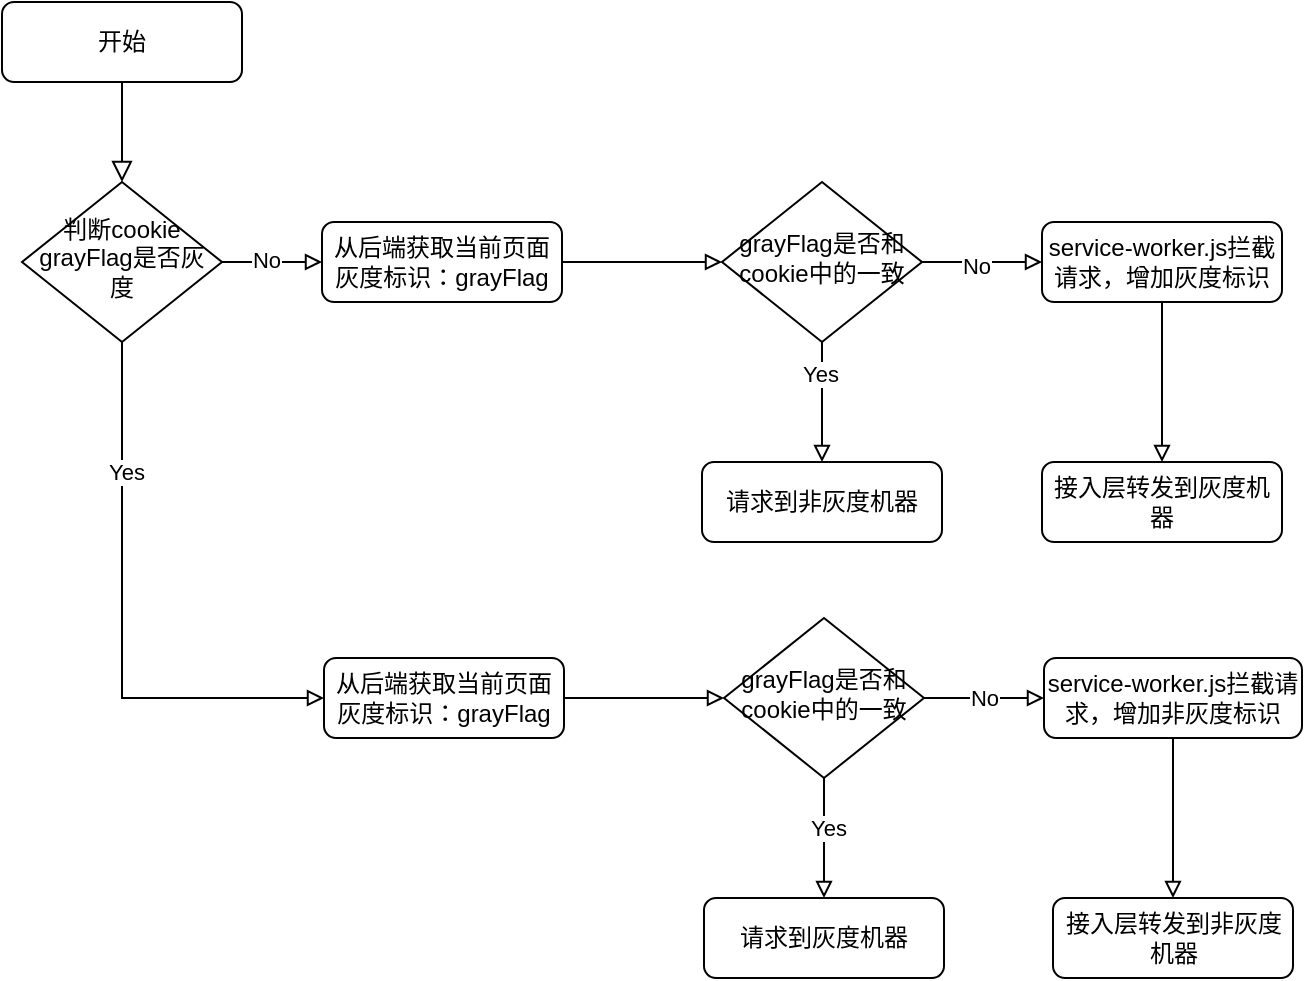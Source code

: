 <mxfile version="24.7.16">
  <diagram id="C5RBs43oDa-KdzZeNtuy" name="Page-1">
    <mxGraphModel dx="1420" dy="732" grid="1" gridSize="10" guides="1" tooltips="1" connect="1" arrows="1" fold="1" page="1" pageScale="1" pageWidth="827" pageHeight="1169" math="0" shadow="0">
      <root>
        <mxCell id="WIyWlLk6GJQsqaUBKTNV-0" />
        <mxCell id="WIyWlLk6GJQsqaUBKTNV-1" parent="WIyWlLk6GJQsqaUBKTNV-0" />
        <mxCell id="WIyWlLk6GJQsqaUBKTNV-2" value="" style="rounded=0;html=1;jettySize=auto;orthogonalLoop=1;fontSize=11;endArrow=block;endFill=0;endSize=8;strokeWidth=1;shadow=0;labelBackgroundColor=none;edgeStyle=orthogonalEdgeStyle;" parent="WIyWlLk6GJQsqaUBKTNV-1" source="WIyWlLk6GJQsqaUBKTNV-3" target="WIyWlLk6GJQsqaUBKTNV-6" edge="1">
          <mxGeometry relative="1" as="geometry" />
        </mxCell>
        <mxCell id="WIyWlLk6GJQsqaUBKTNV-3" value="开始" style="rounded=1;whiteSpace=wrap;html=1;fontSize=12;glass=0;strokeWidth=1;shadow=0;" parent="WIyWlLk6GJQsqaUBKTNV-1" vertex="1">
          <mxGeometry x="160" y="80" width="120" height="40" as="geometry" />
        </mxCell>
        <mxCell id="YTkZB2badwiFSA-khm-u-37" style="edgeStyle=orthogonalEdgeStyle;rounded=0;orthogonalLoop=1;jettySize=auto;html=1;exitX=0.5;exitY=1;exitDx=0;exitDy=0;entryX=0;entryY=0.5;entryDx=0;entryDy=0;endArrow=block;endFill=0;" edge="1" parent="WIyWlLk6GJQsqaUBKTNV-1" source="WIyWlLk6GJQsqaUBKTNV-6" target="YTkZB2badwiFSA-khm-u-27">
          <mxGeometry relative="1" as="geometry" />
        </mxCell>
        <mxCell id="YTkZB2badwiFSA-khm-u-38" value="Yes" style="edgeLabel;html=1;align=center;verticalAlign=middle;resizable=0;points=[];" vertex="1" connectable="0" parent="YTkZB2badwiFSA-khm-u-37">
          <mxGeometry x="-0.534" y="2" relative="1" as="geometry">
            <mxPoint as="offset" />
          </mxGeometry>
        </mxCell>
        <mxCell id="YTkZB2badwiFSA-khm-u-40" value="" style="edgeStyle=orthogonalEdgeStyle;rounded=0;orthogonalLoop=1;jettySize=auto;html=1;endArrow=block;endFill=0;" edge="1" parent="WIyWlLk6GJQsqaUBKTNV-1" source="WIyWlLk6GJQsqaUBKTNV-6" target="WIyWlLk6GJQsqaUBKTNV-7">
          <mxGeometry relative="1" as="geometry" />
        </mxCell>
        <mxCell id="YTkZB2badwiFSA-khm-u-41" value="No" style="edgeLabel;html=1;align=center;verticalAlign=middle;resizable=0;points=[];" vertex="1" connectable="0" parent="YTkZB2badwiFSA-khm-u-40">
          <mxGeometry x="-0.12" y="1" relative="1" as="geometry">
            <mxPoint as="offset" />
          </mxGeometry>
        </mxCell>
        <mxCell id="WIyWlLk6GJQsqaUBKTNV-6" value="判断cookie grayFlag是否灰度" style="rhombus;whiteSpace=wrap;html=1;shadow=0;fontFamily=Helvetica;fontSize=12;align=center;strokeWidth=1;spacing=6;spacingTop=-4;" parent="WIyWlLk6GJQsqaUBKTNV-1" vertex="1">
          <mxGeometry x="170" y="170" width="100" height="80" as="geometry" />
        </mxCell>
        <mxCell id="YTkZB2badwiFSA-khm-u-5" value="" style="edgeStyle=orthogonalEdgeStyle;rounded=0;orthogonalLoop=1;jettySize=auto;html=1;endArrow=block;endFill=0;" edge="1" parent="WIyWlLk6GJQsqaUBKTNV-1" source="WIyWlLk6GJQsqaUBKTNV-7" target="YTkZB2badwiFSA-khm-u-4">
          <mxGeometry relative="1" as="geometry" />
        </mxCell>
        <mxCell id="WIyWlLk6GJQsqaUBKTNV-7" value="从后端获取当前页面灰度标识：grayFlag" style="rounded=1;whiteSpace=wrap;html=1;fontSize=12;glass=0;strokeWidth=1;shadow=0;" parent="WIyWlLk6GJQsqaUBKTNV-1" vertex="1">
          <mxGeometry x="320" y="190" width="120" height="40" as="geometry" />
        </mxCell>
        <mxCell id="YTkZB2badwiFSA-khm-u-7" value="" style="edgeStyle=orthogonalEdgeStyle;rounded=0;orthogonalLoop=1;jettySize=auto;html=1;endArrow=block;endFill=0;" edge="1" parent="WIyWlLk6GJQsqaUBKTNV-1" source="YTkZB2badwiFSA-khm-u-4" target="YTkZB2badwiFSA-khm-u-6">
          <mxGeometry relative="1" as="geometry" />
        </mxCell>
        <mxCell id="YTkZB2badwiFSA-khm-u-43" value="No" style="edgeLabel;html=1;align=center;verticalAlign=middle;resizable=0;points=[];" vertex="1" connectable="0" parent="YTkZB2badwiFSA-khm-u-7">
          <mxGeometry x="-0.1" y="-2" relative="1" as="geometry">
            <mxPoint as="offset" />
          </mxGeometry>
        </mxCell>
        <mxCell id="YTkZB2badwiFSA-khm-u-13" value="" style="edgeStyle=orthogonalEdgeStyle;rounded=0;orthogonalLoop=1;jettySize=auto;html=1;endArrow=block;endFill=0;" edge="1" parent="WIyWlLk6GJQsqaUBKTNV-1" source="YTkZB2badwiFSA-khm-u-4" target="YTkZB2badwiFSA-khm-u-12">
          <mxGeometry relative="1" as="geometry" />
        </mxCell>
        <mxCell id="YTkZB2badwiFSA-khm-u-42" value="Yes" style="edgeLabel;html=1;align=center;verticalAlign=middle;resizable=0;points=[];" vertex="1" connectable="0" parent="YTkZB2badwiFSA-khm-u-13">
          <mxGeometry x="-0.467" y="-1" relative="1" as="geometry">
            <mxPoint as="offset" />
          </mxGeometry>
        </mxCell>
        <mxCell id="YTkZB2badwiFSA-khm-u-4" value="grayFlag是否和cookie中的一致" style="rhombus;whiteSpace=wrap;html=1;shadow=0;fontFamily=Helvetica;fontSize=12;align=center;strokeWidth=1;spacing=6;spacingTop=-4;" vertex="1" parent="WIyWlLk6GJQsqaUBKTNV-1">
          <mxGeometry x="520" y="170" width="100" height="80" as="geometry" />
        </mxCell>
        <mxCell id="YTkZB2badwiFSA-khm-u-10" value="" style="edgeStyle=orthogonalEdgeStyle;rounded=0;orthogonalLoop=1;jettySize=auto;html=1;endArrow=block;endFill=0;" edge="1" parent="WIyWlLk6GJQsqaUBKTNV-1" source="YTkZB2badwiFSA-khm-u-6" target="YTkZB2badwiFSA-khm-u-8">
          <mxGeometry relative="1" as="geometry" />
        </mxCell>
        <mxCell id="YTkZB2badwiFSA-khm-u-6" value="service-worker.js拦截请求，增加灰度标识" style="rounded=1;whiteSpace=wrap;html=1;fontSize=12;glass=0;strokeWidth=1;shadow=0;" vertex="1" parent="WIyWlLk6GJQsqaUBKTNV-1">
          <mxGeometry x="680" y="190" width="120" height="40" as="geometry" />
        </mxCell>
        <mxCell id="YTkZB2badwiFSA-khm-u-8" value="接入层转发到灰度机器" style="rounded=1;whiteSpace=wrap;html=1;fontSize=12;glass=0;strokeWidth=1;shadow=0;" vertex="1" parent="WIyWlLk6GJQsqaUBKTNV-1">
          <mxGeometry x="680" y="310" width="120" height="40" as="geometry" />
        </mxCell>
        <mxCell id="YTkZB2badwiFSA-khm-u-12" value="请求到非灰度机器" style="rounded=1;whiteSpace=wrap;html=1;fontSize=12;glass=0;strokeWidth=1;shadow=0;" vertex="1" parent="WIyWlLk6GJQsqaUBKTNV-1">
          <mxGeometry x="510" y="310" width="120" height="40" as="geometry" />
        </mxCell>
        <mxCell id="YTkZB2badwiFSA-khm-u-26" value="" style="edgeStyle=orthogonalEdgeStyle;rounded=0;orthogonalLoop=1;jettySize=auto;html=1;endArrow=block;endFill=0;" edge="1" parent="WIyWlLk6GJQsqaUBKTNV-1" source="YTkZB2badwiFSA-khm-u-27" target="YTkZB2badwiFSA-khm-u-32">
          <mxGeometry relative="1" as="geometry" />
        </mxCell>
        <mxCell id="YTkZB2badwiFSA-khm-u-27" value="从后端获取当前页面灰度标识：grayFlag" style="rounded=1;whiteSpace=wrap;html=1;fontSize=12;glass=0;strokeWidth=1;shadow=0;" vertex="1" parent="WIyWlLk6GJQsqaUBKTNV-1">
          <mxGeometry x="321" y="408" width="120" height="40" as="geometry" />
        </mxCell>
        <mxCell id="YTkZB2badwiFSA-khm-u-28" value="No" style="edgeStyle=orthogonalEdgeStyle;rounded=0;orthogonalLoop=1;jettySize=auto;html=1;endArrow=block;endFill=0;" edge="1" parent="WIyWlLk6GJQsqaUBKTNV-1" source="YTkZB2badwiFSA-khm-u-32" target="YTkZB2badwiFSA-khm-u-34">
          <mxGeometry relative="1" as="geometry" />
        </mxCell>
        <mxCell id="YTkZB2badwiFSA-khm-u-30" value="" style="edgeStyle=orthogonalEdgeStyle;rounded=0;orthogonalLoop=1;jettySize=auto;html=1;endArrow=block;endFill=0;" edge="1" parent="WIyWlLk6GJQsqaUBKTNV-1" source="YTkZB2badwiFSA-khm-u-32" target="YTkZB2badwiFSA-khm-u-36">
          <mxGeometry relative="1" as="geometry" />
        </mxCell>
        <mxCell id="YTkZB2badwiFSA-khm-u-31" value="Yes" style="edgeLabel;html=1;align=center;verticalAlign=middle;resizable=0;points=[];" vertex="1" connectable="0" parent="YTkZB2badwiFSA-khm-u-30">
          <mxGeometry x="-0.167" y="2" relative="1" as="geometry">
            <mxPoint as="offset" />
          </mxGeometry>
        </mxCell>
        <mxCell id="YTkZB2badwiFSA-khm-u-32" value="grayFlag是否和cookie中的一致" style="rhombus;whiteSpace=wrap;html=1;shadow=0;fontFamily=Helvetica;fontSize=12;align=center;strokeWidth=1;spacing=6;spacingTop=-4;" vertex="1" parent="WIyWlLk6GJQsqaUBKTNV-1">
          <mxGeometry x="521" y="388" width="100" height="80" as="geometry" />
        </mxCell>
        <mxCell id="YTkZB2badwiFSA-khm-u-33" value="" style="edgeStyle=orthogonalEdgeStyle;rounded=0;orthogonalLoop=1;jettySize=auto;html=1;endArrow=block;endFill=0;" edge="1" parent="WIyWlLk6GJQsqaUBKTNV-1" source="YTkZB2badwiFSA-khm-u-34" target="YTkZB2badwiFSA-khm-u-35">
          <mxGeometry relative="1" as="geometry" />
        </mxCell>
        <mxCell id="YTkZB2badwiFSA-khm-u-34" value="service-worker.js拦截请求，增加非灰度标识" style="rounded=1;whiteSpace=wrap;html=1;fontSize=12;glass=0;strokeWidth=1;shadow=0;" vertex="1" parent="WIyWlLk6GJQsqaUBKTNV-1">
          <mxGeometry x="681" y="408" width="129" height="40" as="geometry" />
        </mxCell>
        <mxCell id="YTkZB2badwiFSA-khm-u-35" value="接入层转发到非灰度机器" style="rounded=1;whiteSpace=wrap;html=1;fontSize=12;glass=0;strokeWidth=1;shadow=0;" vertex="1" parent="WIyWlLk6GJQsqaUBKTNV-1">
          <mxGeometry x="685.5" y="528" width="120" height="40" as="geometry" />
        </mxCell>
        <mxCell id="YTkZB2badwiFSA-khm-u-36" value="请求到灰度机器" style="rounded=1;whiteSpace=wrap;html=1;fontSize=12;glass=0;strokeWidth=1;shadow=0;" vertex="1" parent="WIyWlLk6GJQsqaUBKTNV-1">
          <mxGeometry x="511" y="528" width="120" height="40" as="geometry" />
        </mxCell>
      </root>
    </mxGraphModel>
  </diagram>
</mxfile>
